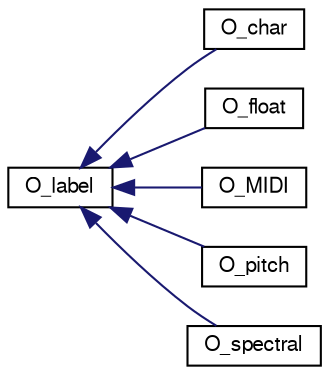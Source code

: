 digraph G
{
  bgcolor="transparent";
  edge [fontname="FreeSans",fontsize="10",labelfontname="FreeSans",labelfontsize="10"];
  node [fontname="FreeSans",fontsize="10",shape=record];
  rankdir=LR;
  Node1 [label="O_label",height=0.2,width=0.4,color="black",URL="$class_o__label.html",tooltip="Generic state of a data sequence."];
  Node1 -> Node2 [dir=back,color="midnightblue",fontsize="10",style="solid",fontname="FreeSans"];
  Node2 [label="O_char",height=0.2,width=0.4,color="black",URL="$class_o__char.html",tooltip="State of a letter sequence."];
  Node1 -> Node3 [dir=back,color="midnightblue",fontsize="10",style="solid",fontname="FreeSans"];
  Node3 [label="O_float",height=0.2,width=0.4,color="black",URL="$class_o__float.html",tooltip="State of a generic data sequence."];
  Node1 -> Node4 [dir=back,color="midnightblue",fontsize="10",style="solid",fontname="FreeSans"];
  Node4 [label="O_MIDI",height=0.2,width=0.4,color="black",URL="$class_o___m_i_d_i.html",tooltip="State of a polyphonic MIDI sequence."];
  Node1 -> Node5 [dir=back,color="midnightblue",fontsize="10",style="solid",fontname="FreeSans"];
  Node5 [label="O_pitch",height=0.2,width=0.4,color="black",URL="$class_o__pitch.html",tooltip="State of a monophonic MIDI sequence."];
  Node1 -> Node6 [dir=back,color="midnightblue",fontsize="10",style="solid",fontname="FreeSans"];
  Node6 [label="O_spectral",height=0.2,width=0.4,color="black",URL="$class_o__spectral.html",tooltip="State of a spectral sequence."];
}
